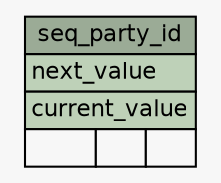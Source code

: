 // dot 2.38.0 on Linux 3.19.0-18-generic
// SchemaSpy rev 590
digraph "seq_party_id" {
  graph [
    rankdir="RL"
    bgcolor="#f7f7f7"
    nodesep="0.18"
    ranksep="0.46"
    fontname="Helvetica"
    fontsize="11"
  ];
  node [
    fontname="Helvetica"
    fontsize="11"
    shape="plaintext"
  ];
  edge [
    arrowsize="0.8"
  ];
  "seq_party_id" [
    label=<
    <TABLE BORDER="0" CELLBORDER="1" CELLSPACING="0" BGCOLOR="#ffffff">
      <TR><TD COLSPAN="3" BGCOLOR="#9bab96" ALIGN="CENTER">seq_party_id</TD></TR>
      <TR><TD PORT="next_value" COLSPAN="3" BGCOLOR="#bed1b8" ALIGN="LEFT">next_value</TD></TR>
      <TR><TD PORT="current_value" COLSPAN="3" BGCOLOR="#bed1b8" ALIGN="LEFT">current_value</TD></TR>
      <TR><TD ALIGN="LEFT" BGCOLOR="#f7f7f7">  </TD><TD ALIGN="RIGHT" BGCOLOR="#f7f7f7">  </TD><TD ALIGN="RIGHT" BGCOLOR="#f7f7f7">  </TD></TR>
    </TABLE>>
    URL="tables/seq_party_id.html"
    tooltip="seq_party_id"
  ];
}

